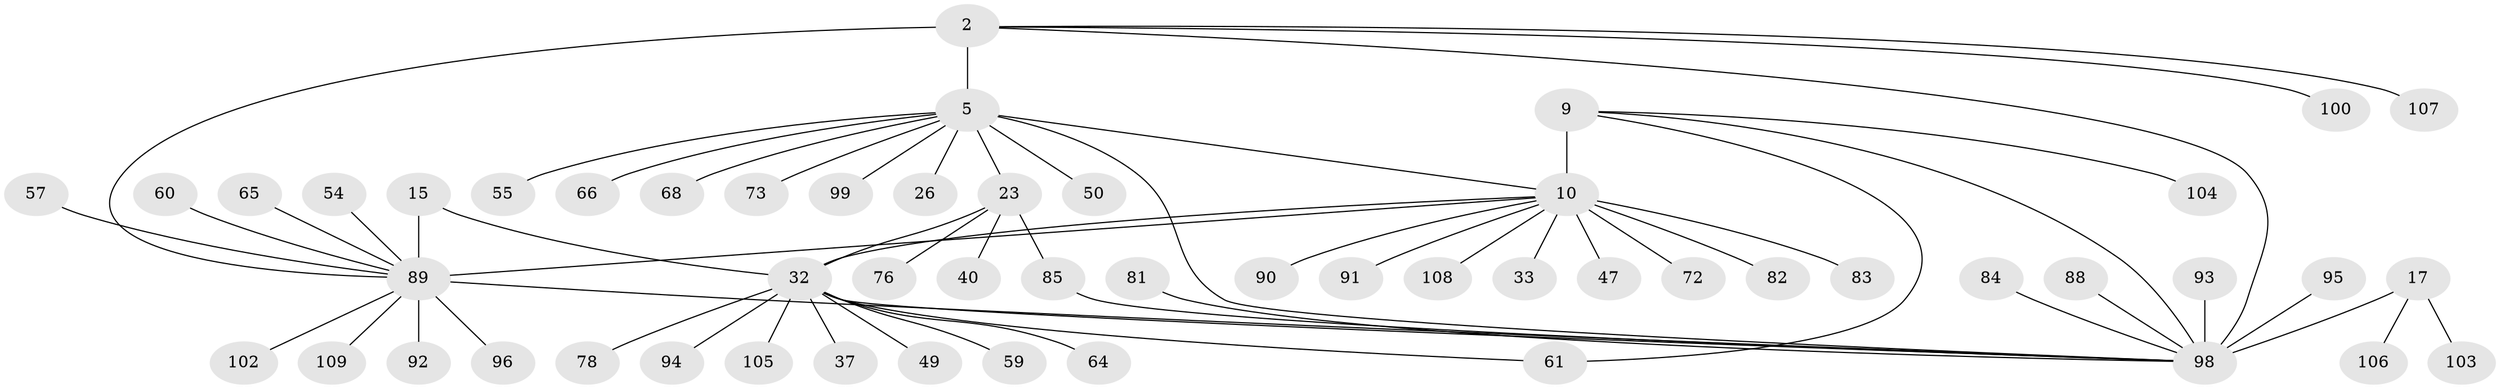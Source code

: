 // original degree distribution, {6: 0.045871559633027525, 7: 0.05504587155963303, 8: 0.045871559633027525, 5: 0.027522935779816515, 13: 0.009174311926605505, 10: 0.027522935779816515, 4: 0.03669724770642202, 9: 0.009174311926605505, 1: 0.5871559633027523, 2: 0.14678899082568808, 3: 0.009174311926605505}
// Generated by graph-tools (version 1.1) at 2025/54/03/09/25 04:54:42]
// undirected, 54 vertices, 62 edges
graph export_dot {
graph [start="1"]
  node [color=gray90,style=filled];
  2 [super="+1"];
  5 [super="+4"];
  9 [super="+7"];
  10 [super="+6+8"];
  15 [super="+14"];
  17 [super="+16"];
  23 [super="+22"];
  26;
  32 [super="+25+29"];
  33;
  37;
  40;
  47;
  49;
  50;
  54 [super="+41"];
  55;
  57;
  59;
  60 [super="+43"];
  61;
  64;
  65;
  66;
  68;
  72 [super="+56"];
  73;
  76;
  78 [super="+51"];
  81 [super="+34"];
  82;
  83;
  84;
  85 [super="+80"];
  88;
  89 [super="+11+13+30+35+39+48+53"];
  90;
  91;
  92;
  93;
  94;
  95 [super="+86"];
  96;
  98 [super="+62+20+63+87+70"];
  99;
  100;
  102;
  103;
  104 [super="+36+38+58+67"];
  105;
  106;
  107 [super="+101"];
  108 [super="+97"];
  109 [super="+45"];
  2 -- 5 [weight=6];
  2 -- 100;
  2 -- 107;
  2 -- 89;
  2 -- 98;
  5 -- 50;
  5 -- 55;
  5 -- 99;
  5 -- 10;
  5 -- 66;
  5 -- 68;
  5 -- 73;
  5 -- 23;
  5 -- 26;
  5 -- 98;
  9 -- 10 [weight=6];
  9 -- 61;
  9 -- 104;
  9 -- 98;
  10 -- 82;
  10 -- 83;
  10 -- 90;
  10 -- 91;
  10 -- 33;
  10 -- 47;
  10 -- 72;
  10 -- 108;
  10 -- 89;
  10 -- 32;
  15 -- 89 [weight=6];
  15 -- 32;
  17 -- 103;
  17 -- 106;
  17 -- 98 [weight=6];
  23 -- 40;
  23 -- 76;
  23 -- 85;
  23 -- 32 [weight=6];
  32 -- 64;
  32 -- 98;
  32 -- 37;
  32 -- 105;
  32 -- 78;
  32 -- 49;
  32 -- 59;
  32 -- 61;
  32 -- 94;
  54 -- 89;
  57 -- 89;
  60 -- 89;
  65 -- 89;
  81 -- 98;
  84 -- 98;
  85 -- 98;
  88 -- 98;
  89 -- 96;
  89 -- 102;
  89 -- 109;
  89 -- 92;
  89 -- 98;
  93 -- 98;
  95 -- 98;
}
